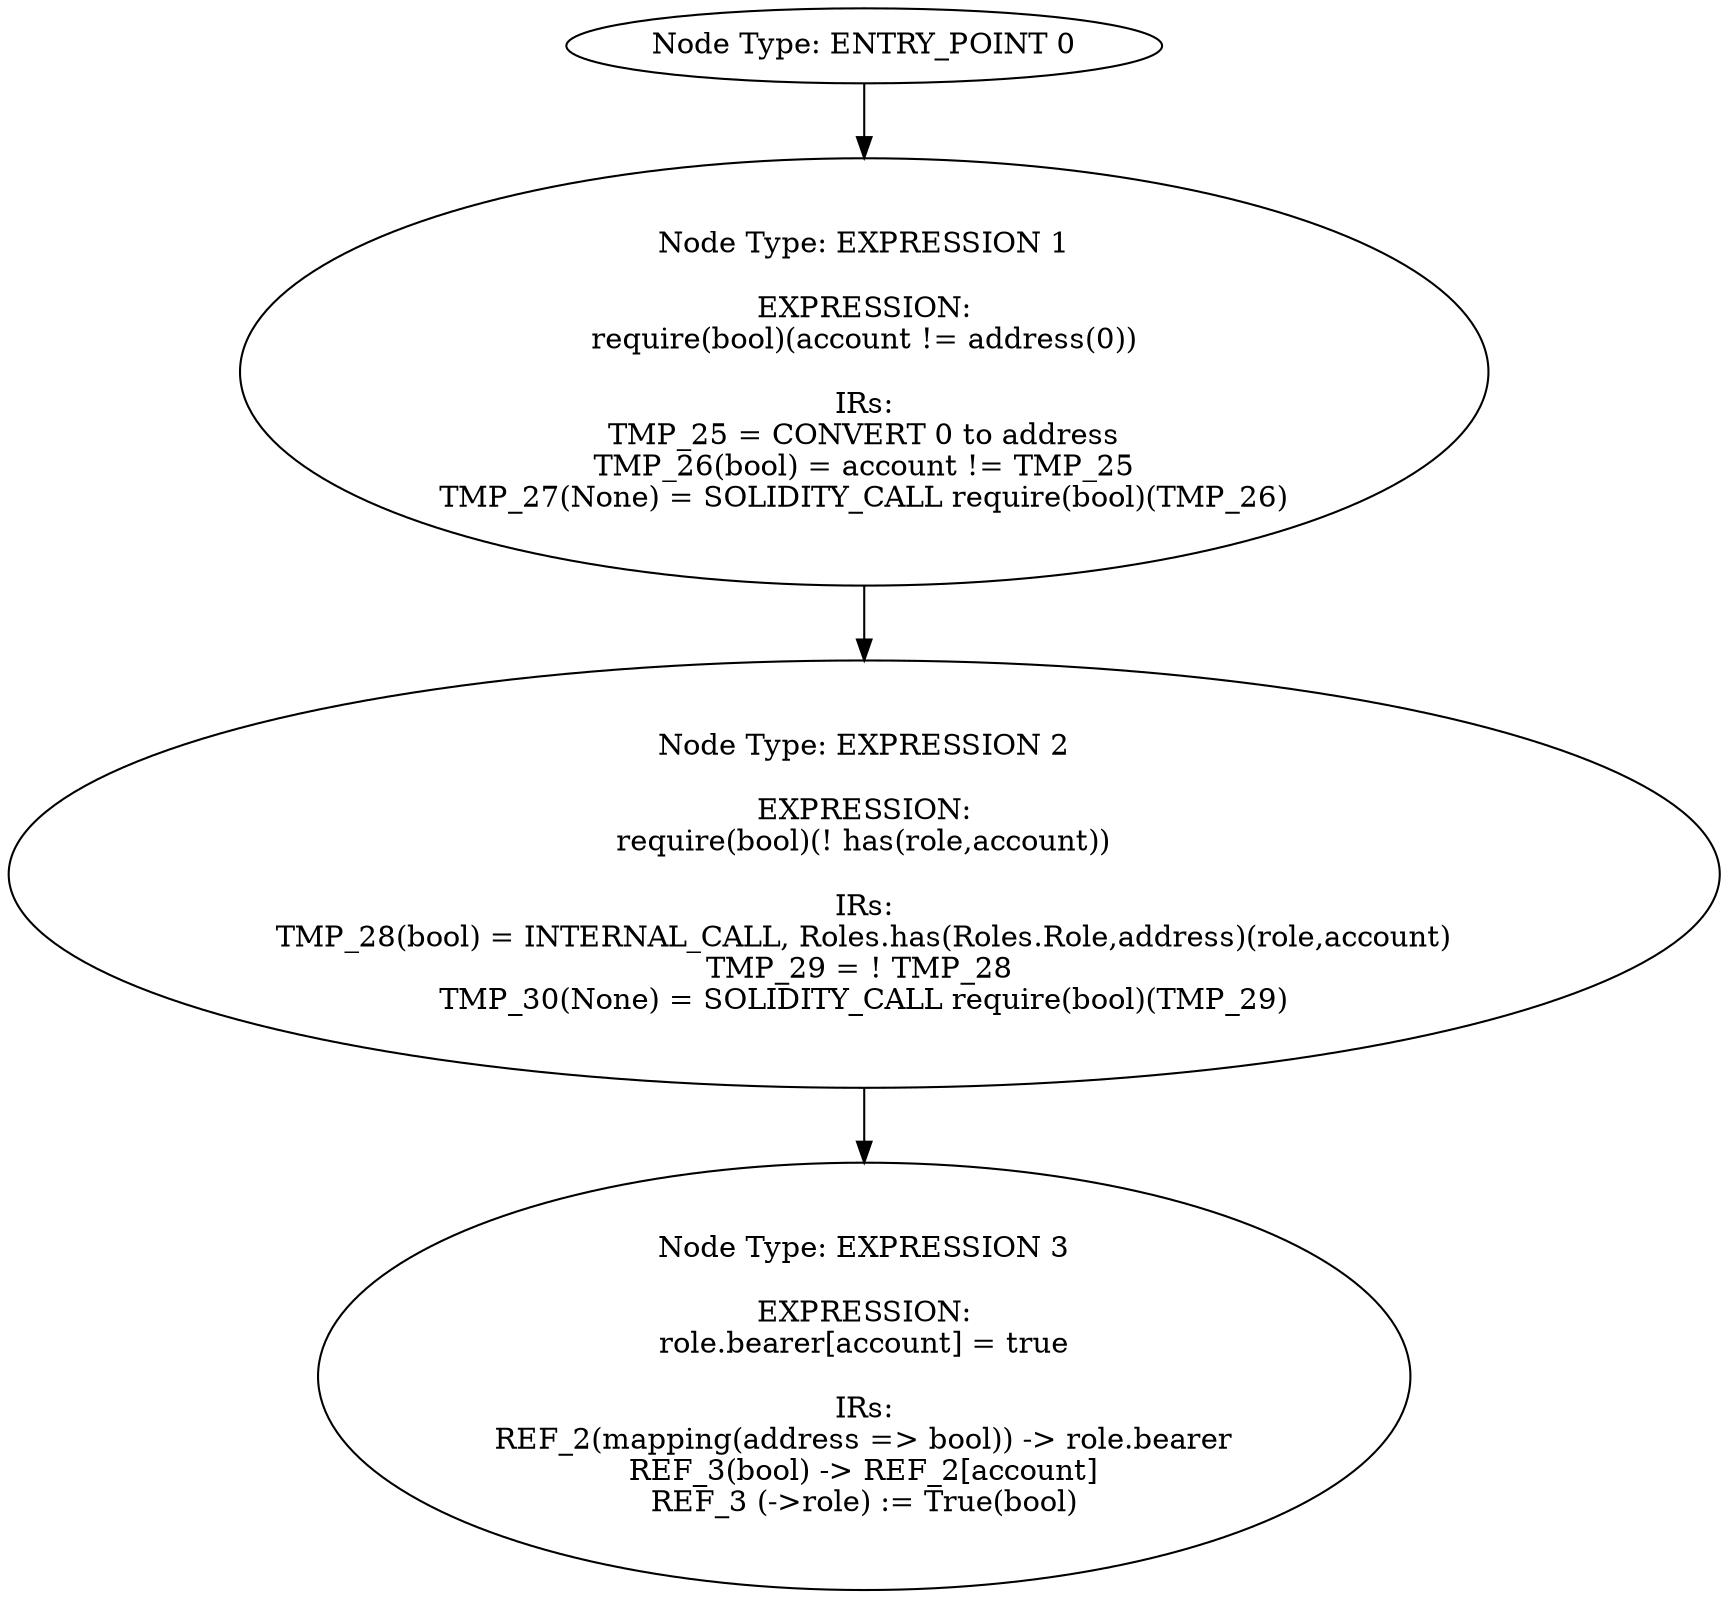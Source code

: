 digraph{
0[label="Node Type: ENTRY_POINT 0
"];
0->1;
1[label="Node Type: EXPRESSION 1

EXPRESSION:
require(bool)(account != address(0))

IRs:
TMP_25 = CONVERT 0 to address
TMP_26(bool) = account != TMP_25
TMP_27(None) = SOLIDITY_CALL require(bool)(TMP_26)"];
1->2;
2[label="Node Type: EXPRESSION 2

EXPRESSION:
require(bool)(! has(role,account))

IRs:
TMP_28(bool) = INTERNAL_CALL, Roles.has(Roles.Role,address)(role,account)
TMP_29 = ! TMP_28 
TMP_30(None) = SOLIDITY_CALL require(bool)(TMP_29)"];
2->3;
3[label="Node Type: EXPRESSION 3

EXPRESSION:
role.bearer[account] = true

IRs:
REF_2(mapping(address => bool)) -> role.bearer
REF_3(bool) -> REF_2[account]
REF_3 (->role) := True(bool)"];
}
